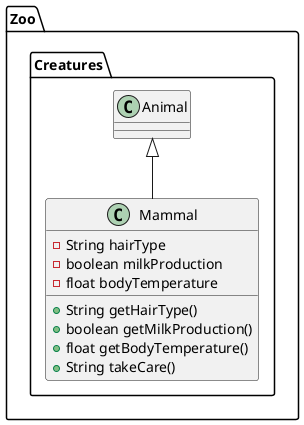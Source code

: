 @startuml
class Zoo.Creatures.Mammal {
- String hairType
- boolean milkProduction
- float bodyTemperature
+ String getHairType()
+ boolean getMilkProduction()
+ float getBodyTemperature()
+ String takeCare()
}




Zoo.Creatures.Animal <|-- Zoo.Creatures.Mammal
@enduml